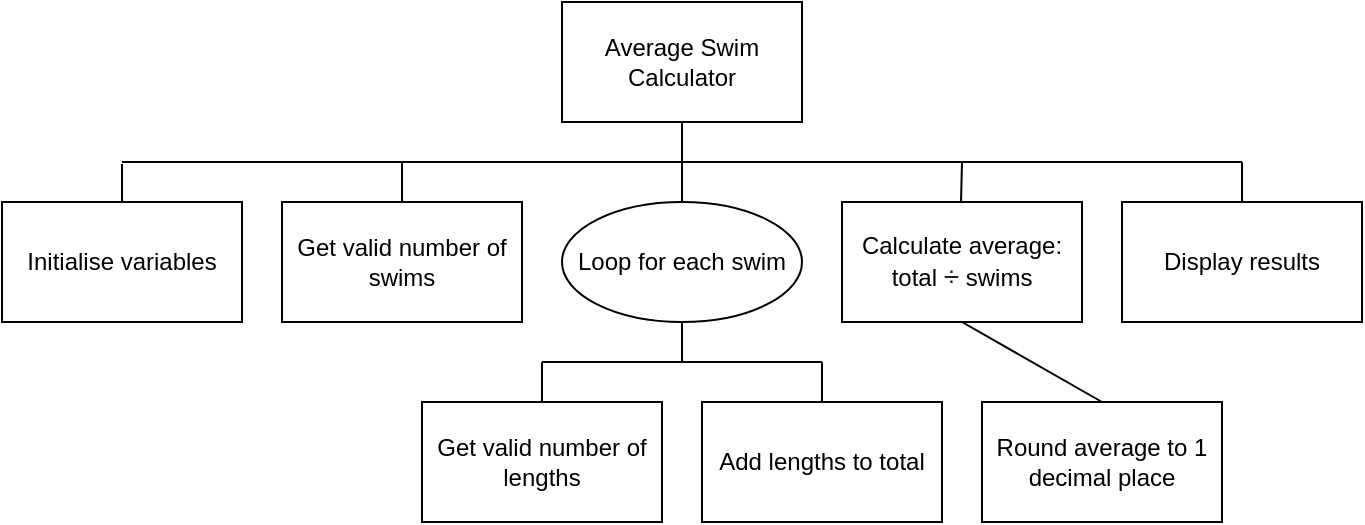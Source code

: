 <mxfile version="20.3.0" type="device"><diagram id="F0ArDQqnMdtwwOhi-oQp" name="sd"><mxGraphModel dx="782" dy="539" grid="1" gridSize="10" guides="1" tooltips="1" connect="1" arrows="1" fold="1" page="1" pageScale="1" pageWidth="1169" pageHeight="827" math="0" shadow="0"><root><mxCell id="0"/><mxCell id="1" parent="0"/><mxCell id="7u7w_Hgfzhv_r58mWKAw-5" style="edgeStyle=orthogonalEdgeStyle;rounded=0;orthogonalLoop=1;jettySize=auto;html=1;exitX=0.5;exitY=1;exitDx=0;exitDy=0;endArrow=none;endFill=0;" parent="1" source="SsftGCZtgDBo6R44JhK9-2" edge="1"><mxGeometry relative="1" as="geometry"><mxPoint x="500" y="260" as="targetPoint"/></mxGeometry></mxCell><mxCell id="SsftGCZtgDBo6R44JhK9-2" value="Average Swim Calculator" style="rounded=0;whiteSpace=wrap;html=1;" parent="1" vertex="1"><mxGeometry x="440" y="180" width="120" height="60" as="geometry"/></mxCell><mxCell id="SsftGCZtgDBo6R44JhK9-17" value="" style="endArrow=none;html=1;" parent="1" edge="1"><mxGeometry width="50" height="50" relative="1" as="geometry"><mxPoint x="220" y="260" as="sourcePoint"/><mxPoint x="780" y="260" as="targetPoint"/></mxGeometry></mxCell><mxCell id="RGvuDBfXI2XmU55CSNJE-3" style="edgeStyle=orthogonalEdgeStyle;rounded=0;orthogonalLoop=1;jettySize=auto;html=1;exitX=0.5;exitY=0;exitDx=0;exitDy=0;endArrow=none;endFill=0;" parent="1" edge="1"><mxGeometry relative="1" as="geometry"><mxPoint x="640" y="260" as="targetPoint"/><mxPoint x="639.5" y="280" as="sourcePoint"/></mxGeometry></mxCell><mxCell id="7u7w_Hgfzhv_r58mWKAw-7" style="edgeStyle=orthogonalEdgeStyle;rounded=0;orthogonalLoop=1;jettySize=auto;html=1;exitX=0.5;exitY=0;exitDx=0;exitDy=0;endArrow=none;endFill=0;" parent="1" source="SsftGCZtgDBo6R44JhK9-21" edge="1"><mxGeometry relative="1" as="geometry"><mxPoint x="360" y="260" as="targetPoint"/></mxGeometry></mxCell><mxCell id="SsftGCZtgDBo6R44JhK9-21" value="Get valid number of swims" style="rounded=0;whiteSpace=wrap;html=1;" parent="1" vertex="1"><mxGeometry x="300" y="280" width="120" height="60" as="geometry"/></mxCell><mxCell id="Hfz1_A2j9iumKHlS8wLo-23" style="rounded=0;orthogonalLoop=1;jettySize=auto;html=1;exitX=0.5;exitY=0;exitDx=0;exitDy=0;entryX=0.5;entryY=1;entryDx=0;entryDy=0;endArrow=none;endFill=0;" parent="1" source="Hfz1_A2j9iumKHlS8wLo-18" edge="1" target="tHfTp8u0x6ATJ7flU3Ss-1"><mxGeometry relative="1" as="geometry"><mxPoint x="650" y="340" as="targetPoint"/></mxGeometry></mxCell><mxCell id="Hfz1_A2j9iumKHlS8wLo-18" value="Round average to 1 decimal place" style="rounded=0;whiteSpace=wrap;html=1;" parent="1" vertex="1"><mxGeometry x="650" y="380" width="120" height="60" as="geometry"/></mxCell><mxCell id="7u7w_Hgfzhv_r58mWKAw-6" style="edgeStyle=orthogonalEdgeStyle;rounded=0;orthogonalLoop=1;jettySize=auto;html=1;exitX=0.5;exitY=0;exitDx=0;exitDy=0;endArrow=none;endFill=0;" parent="1" source="Hfz1_A2j9iumKHlS8wLo-20" edge="1"><mxGeometry relative="1" as="geometry"><mxPoint x="780" y="260" as="targetPoint"/></mxGeometry></mxCell><mxCell id="Hfz1_A2j9iumKHlS8wLo-20" value="Display results" style="rounded=0;whiteSpace=wrap;html=1;" parent="1" vertex="1"><mxGeometry x="720" y="280" width="120" height="60" as="geometry"/></mxCell><mxCell id="tHfTp8u0x6ATJ7flU3Ss-1" value="Calculate average:&lt;br&gt;total&amp;nbsp;&lt;span style=&quot;color: rgb(32, 33, 36); text-align: left; background-color: rgb(255, 255, 255);&quot;&gt;&lt;font style=&quot;font-size: 14px;&quot;&gt;÷&lt;/font&gt;&lt;font style=&quot;font-size: 12px;&quot;&gt;&amp;nbsp;&lt;/font&gt;&lt;/span&gt;swims" style="rounded=0;whiteSpace=wrap;html=1;" parent="1" vertex="1"><mxGeometry x="580" y="280" width="120" height="60" as="geometry"/></mxCell><mxCell id="tHfTp8u0x6ATJ7flU3Ss-3" style="edgeStyle=orthogonalEdgeStyle;rounded=0;orthogonalLoop=1;jettySize=auto;html=1;exitX=0.5;exitY=0;exitDx=0;exitDy=0;endArrow=none;endFill=0;" parent="1" source="tHfTp8u0x6ATJ7flU3Ss-2" edge="1"><mxGeometry relative="1" as="geometry"><mxPoint x="220" y="261" as="targetPoint"/></mxGeometry></mxCell><mxCell id="tHfTp8u0x6ATJ7flU3Ss-2" value="Initialise variables" style="rounded=0;whiteSpace=wrap;html=1;" parent="1" vertex="1"><mxGeometry x="160" y="280" width="120" height="60" as="geometry"/></mxCell><mxCell id="7u7w_Hgfzhv_r58mWKAw-12" style="edgeStyle=orthogonalEdgeStyle;shape=connector;rounded=0;orthogonalLoop=1;jettySize=auto;html=1;exitX=0.5;exitY=1;exitDx=0;exitDy=0;labelBackgroundColor=default;strokeColor=default;align=center;verticalAlign=middle;fontFamily=Helvetica;fontSize=11;fontColor=default;endArrow=none;endFill=0;" parent="1" source="7u7w_Hgfzhv_r58mWKAw-1" edge="1"><mxGeometry relative="1" as="geometry"><mxPoint x="500" y="360" as="targetPoint"/></mxGeometry></mxCell><mxCell id="ZB9RVnxUksiguepygMrh-1" style="edgeStyle=none;rounded=0;orthogonalLoop=1;jettySize=auto;html=1;exitX=0.5;exitY=0;exitDx=0;exitDy=0;endArrow=none;endFill=0;" parent="1" source="7u7w_Hgfzhv_r58mWKAw-1" edge="1"><mxGeometry relative="1" as="geometry"><mxPoint x="500" y="260" as="targetPoint"/></mxGeometry></mxCell><mxCell id="7u7w_Hgfzhv_r58mWKAw-1" value="Loop for each swim" style="ellipse;whiteSpace=wrap;html=1;" parent="1" vertex="1"><mxGeometry x="440" y="280" width="120" height="60" as="geometry"/></mxCell><mxCell id="7u7w_Hgfzhv_r58mWKAw-10" style="edgeStyle=orthogonalEdgeStyle;shape=connector;rounded=0;orthogonalLoop=1;jettySize=auto;html=1;exitX=0.5;exitY=0;exitDx=0;exitDy=0;labelBackgroundColor=default;strokeColor=default;align=center;verticalAlign=middle;fontFamily=Helvetica;fontSize=11;fontColor=default;endArrow=none;endFill=0;" parent="1" source="7u7w_Hgfzhv_r58mWKAw-3" edge="1"><mxGeometry relative="1" as="geometry"><mxPoint x="430" y="360" as="targetPoint"/></mxGeometry></mxCell><mxCell id="7u7w_Hgfzhv_r58mWKAw-3" value="Get valid number of lengths" style="rounded=0;whiteSpace=wrap;html=1;" parent="1" vertex="1"><mxGeometry x="370" y="380" width="120" height="60" as="geometry"/></mxCell><mxCell id="GzGBNfY1hGeJpHPFoQaG-1" style="edgeStyle=orthogonalEdgeStyle;rounded=0;orthogonalLoop=1;jettySize=auto;html=1;exitX=0.5;exitY=0;exitDx=0;exitDy=0;endArrow=none;endFill=0;" parent="1" source="7u7w_Hgfzhv_r58mWKAw-4" edge="1"><mxGeometry relative="1" as="geometry"><mxPoint x="570" y="360" as="targetPoint"/></mxGeometry></mxCell><mxCell id="7u7w_Hgfzhv_r58mWKAw-4" value="Add lengths to total" style="rounded=0;whiteSpace=wrap;html=1;" parent="1" vertex="1"><mxGeometry x="510" y="380" width="120" height="60" as="geometry"/></mxCell><mxCell id="7u7w_Hgfzhv_r58mWKAw-9" value="" style="endArrow=none;html=1;rounded=0;labelBackgroundColor=default;strokeColor=default;align=center;verticalAlign=middle;fontFamily=Helvetica;fontSize=11;fontColor=default;shape=connector;" parent="1" edge="1"><mxGeometry width="50" height="50" relative="1" as="geometry"><mxPoint x="430" y="360" as="sourcePoint"/><mxPoint x="570" y="360" as="targetPoint"/></mxGeometry></mxCell></root></mxGraphModel></diagram></mxfile>